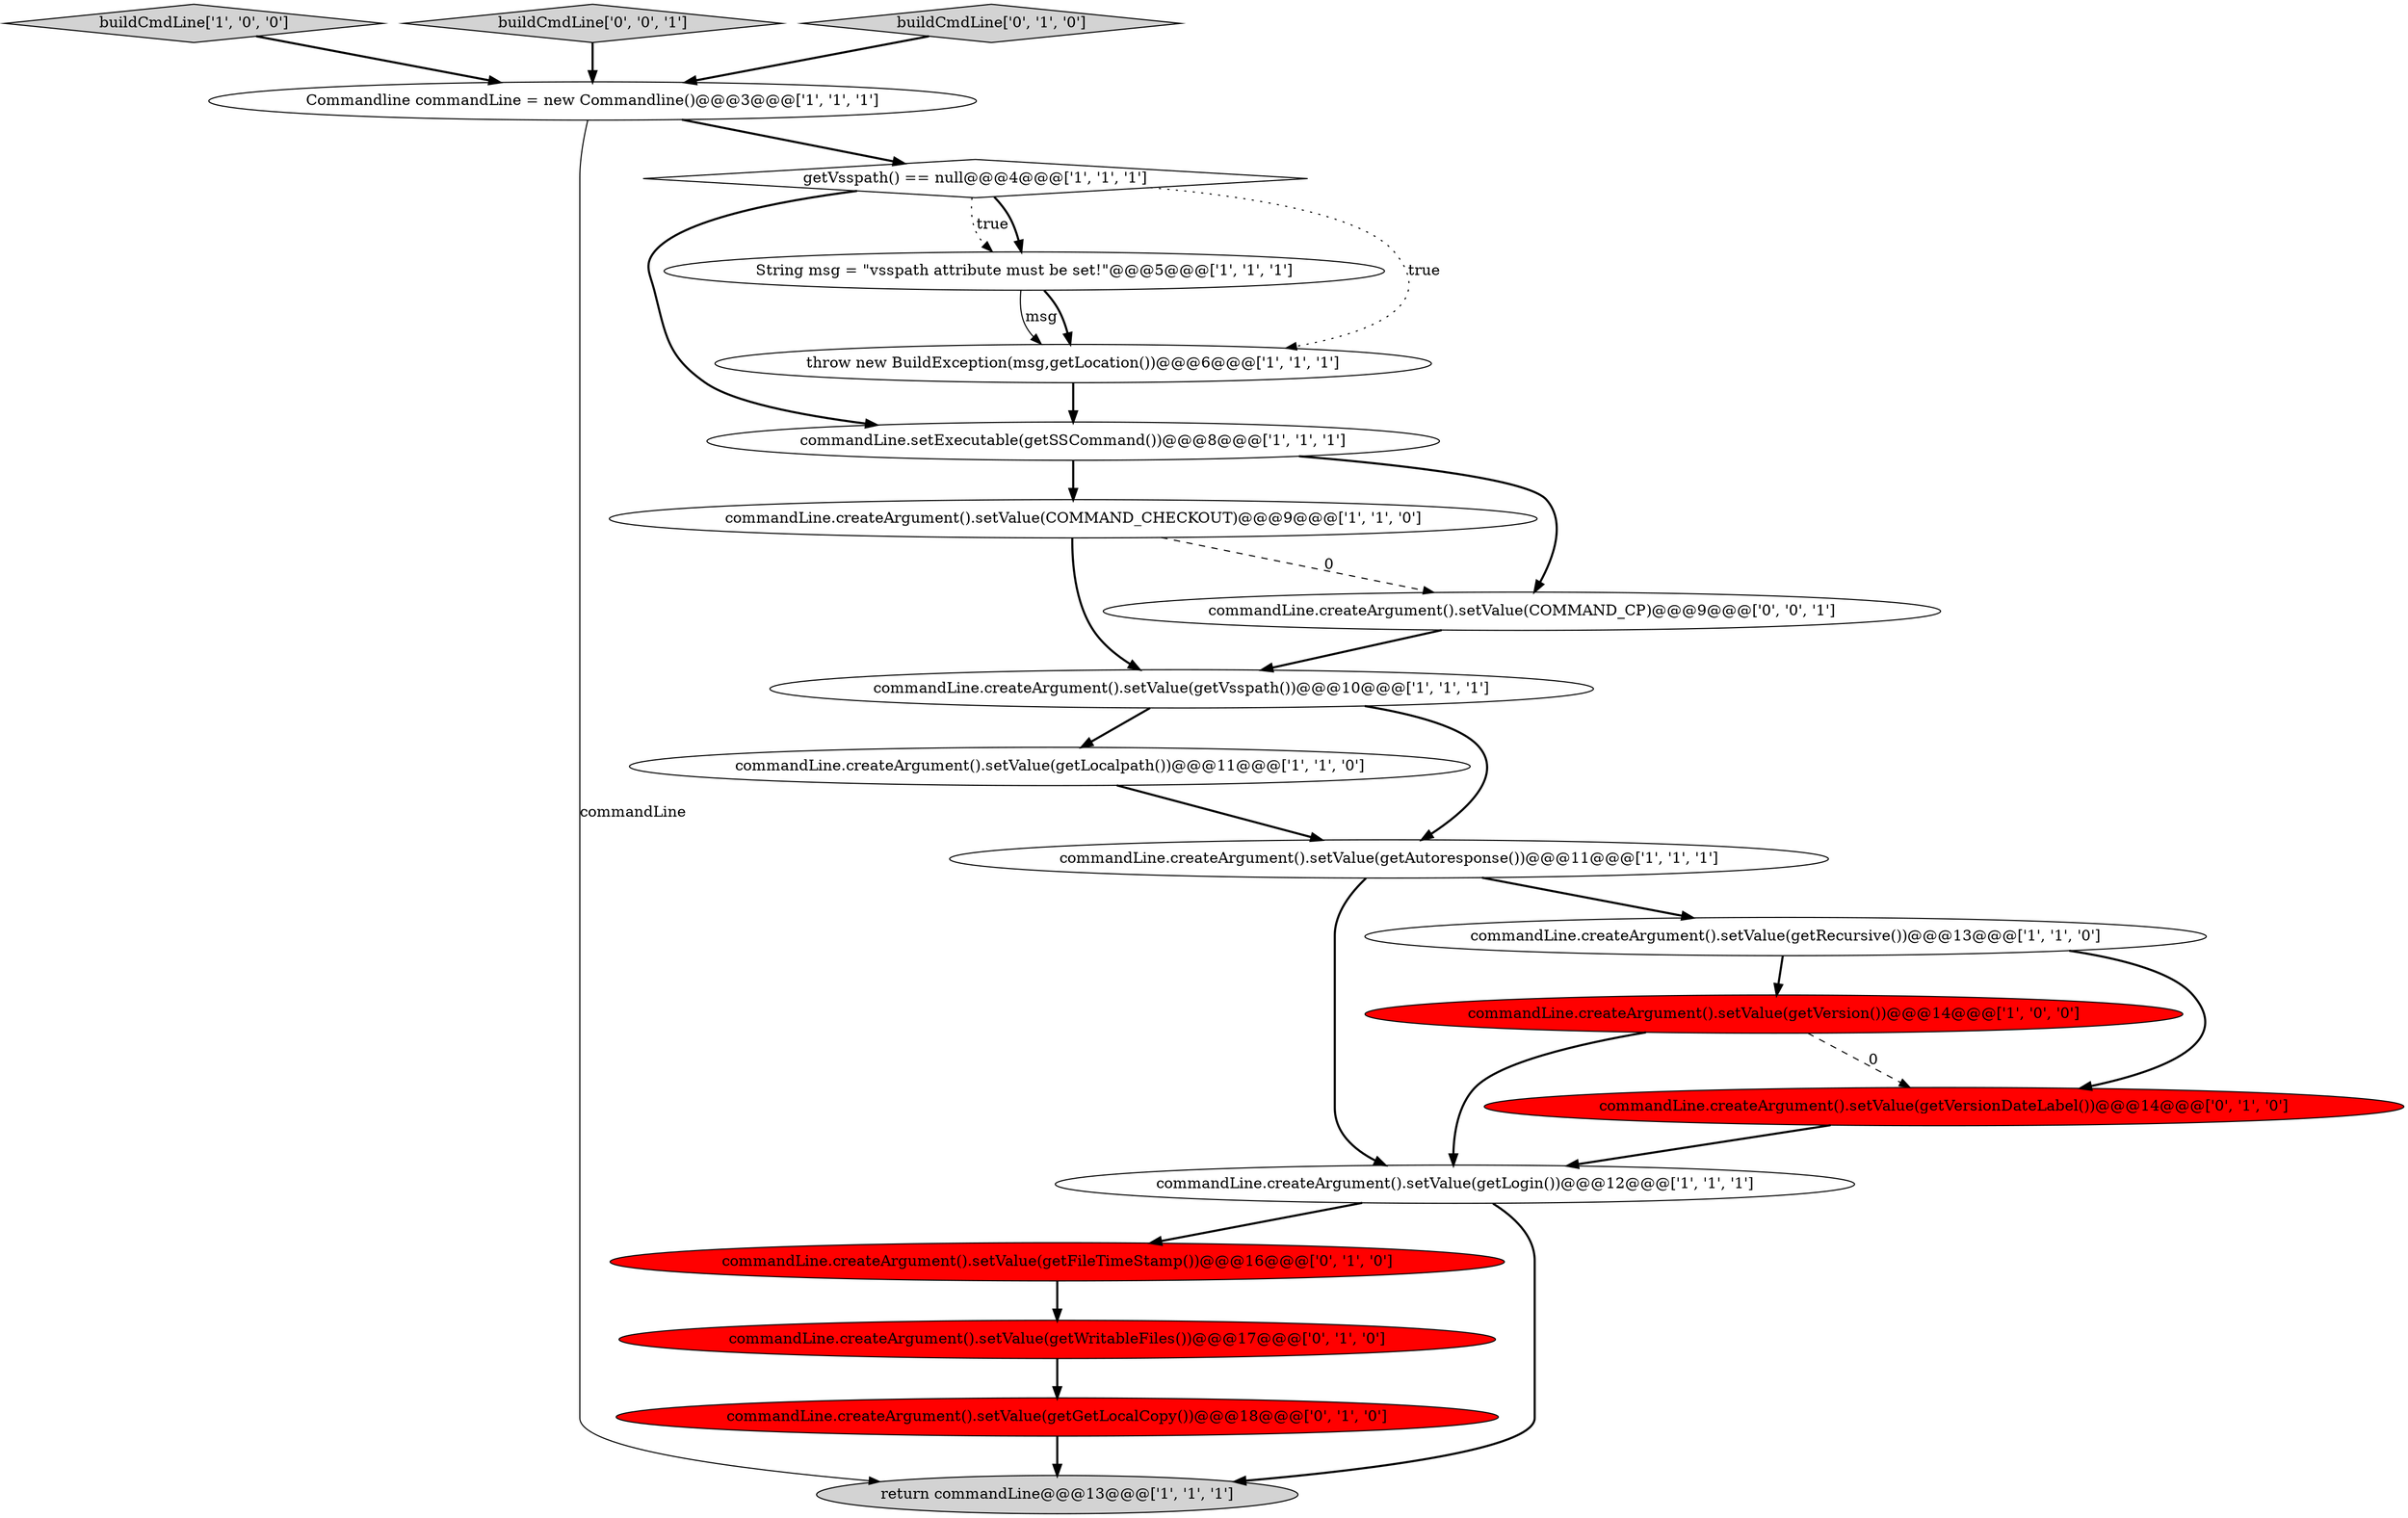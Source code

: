 digraph {
2 [style = filled, label = "throw new BuildException(msg,getLocation())@@@6@@@['1', '1', '1']", fillcolor = white, shape = ellipse image = "AAA0AAABBB1BBB"];
20 [style = filled, label = "commandLine.createArgument().setValue(COMMAND_CP)@@@9@@@['0', '0', '1']", fillcolor = white, shape = ellipse image = "AAA0AAABBB3BBB"];
13 [style = filled, label = "commandLine.createArgument().setValue(COMMAND_CHECKOUT)@@@9@@@['1', '1', '0']", fillcolor = white, shape = ellipse image = "AAA0AAABBB1BBB"];
10 [style = filled, label = "Commandline commandLine = new Commandline()@@@3@@@['1', '1', '1']", fillcolor = white, shape = ellipse image = "AAA0AAABBB1BBB"];
8 [style = filled, label = "return commandLine@@@13@@@['1', '1', '1']", fillcolor = lightgray, shape = ellipse image = "AAA0AAABBB1BBB"];
9 [style = filled, label = "getVsspath() == null@@@4@@@['1', '1', '1']", fillcolor = white, shape = diamond image = "AAA0AAABBB1BBB"];
4 [style = filled, label = "commandLine.createArgument().setValue(getRecursive())@@@13@@@['1', '1', '0']", fillcolor = white, shape = ellipse image = "AAA0AAABBB1BBB"];
11 [style = filled, label = "commandLine.setExecutable(getSSCommand())@@@8@@@['1', '1', '1']", fillcolor = white, shape = ellipse image = "AAA0AAABBB1BBB"];
1 [style = filled, label = "String msg = \"vsspath attribute must be set!\"@@@5@@@['1', '1', '1']", fillcolor = white, shape = ellipse image = "AAA0AAABBB1BBB"];
6 [style = filled, label = "commandLine.createArgument().setValue(getVersion())@@@14@@@['1', '0', '0']", fillcolor = red, shape = ellipse image = "AAA1AAABBB1BBB"];
17 [style = filled, label = "commandLine.createArgument().setValue(getWritableFiles())@@@17@@@['0', '1', '0']", fillcolor = red, shape = ellipse image = "AAA1AAABBB2BBB"];
18 [style = filled, label = "commandLine.createArgument().setValue(getGetLocalCopy())@@@18@@@['0', '1', '0']", fillcolor = red, shape = ellipse image = "AAA1AAABBB2BBB"];
14 [style = filled, label = "commandLine.createArgument().setValue(getFileTimeStamp())@@@16@@@['0', '1', '0']", fillcolor = red, shape = ellipse image = "AAA1AAABBB2BBB"];
7 [style = filled, label = "commandLine.createArgument().setValue(getAutoresponse())@@@11@@@['1', '1', '1']", fillcolor = white, shape = ellipse image = "AAA0AAABBB1BBB"];
15 [style = filled, label = "commandLine.createArgument().setValue(getVersionDateLabel())@@@14@@@['0', '1', '0']", fillcolor = red, shape = ellipse image = "AAA1AAABBB2BBB"];
5 [style = filled, label = "commandLine.createArgument().setValue(getLocalpath())@@@11@@@['1', '1', '0']", fillcolor = white, shape = ellipse image = "AAA0AAABBB1BBB"];
12 [style = filled, label = "commandLine.createArgument().setValue(getLogin())@@@12@@@['1', '1', '1']", fillcolor = white, shape = ellipse image = "AAA0AAABBB1BBB"];
3 [style = filled, label = "buildCmdLine['1', '0', '0']", fillcolor = lightgray, shape = diamond image = "AAA0AAABBB1BBB"];
19 [style = filled, label = "buildCmdLine['0', '0', '1']", fillcolor = lightgray, shape = diamond image = "AAA0AAABBB3BBB"];
0 [style = filled, label = "commandLine.createArgument().setValue(getVsspath())@@@10@@@['1', '1', '1']", fillcolor = white, shape = ellipse image = "AAA0AAABBB1BBB"];
16 [style = filled, label = "buildCmdLine['0', '1', '0']", fillcolor = lightgray, shape = diamond image = "AAA0AAABBB2BBB"];
11->20 [style = bold, label=""];
9->11 [style = bold, label=""];
4->6 [style = bold, label=""];
16->10 [style = bold, label=""];
7->12 [style = bold, label=""];
13->20 [style = dashed, label="0"];
20->0 [style = bold, label=""];
4->15 [style = bold, label=""];
14->17 [style = bold, label=""];
19->10 [style = bold, label=""];
7->4 [style = bold, label=""];
0->7 [style = bold, label=""];
3->10 [style = bold, label=""];
10->8 [style = solid, label="commandLine"];
6->15 [style = dashed, label="0"];
12->8 [style = bold, label=""];
9->2 [style = dotted, label="true"];
11->13 [style = bold, label=""];
12->14 [style = bold, label=""];
9->1 [style = dotted, label="true"];
1->2 [style = solid, label="msg"];
5->7 [style = bold, label=""];
13->0 [style = bold, label=""];
1->2 [style = bold, label=""];
10->9 [style = bold, label=""];
15->12 [style = bold, label=""];
18->8 [style = bold, label=""];
9->1 [style = bold, label=""];
2->11 [style = bold, label=""];
17->18 [style = bold, label=""];
0->5 [style = bold, label=""];
6->12 [style = bold, label=""];
}
